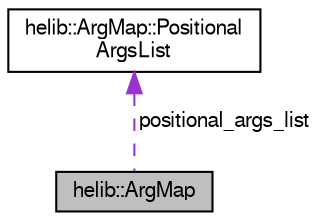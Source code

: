 digraph "helib::ArgMap"
{
  edge [fontname="FreeSans",fontsize="10",labelfontname="FreeSans",labelfontsize="10"];
  node [fontname="FreeSans",fontsize="10",shape=record];
  Node1 [label="helib::ArgMap",height=0.2,width=0.4,color="black", fillcolor="grey75", style="filled", fontcolor="black"];
  Node2 -> Node1 [dir="back",color="darkorchid3",fontsize="10",style="dashed",label=" positional_args_list" ];
  Node2 [label="helib::ArgMap::Positional\lArgsList",height=0.2,width=0.4,color="black", fillcolor="white", style="filled",URL="$classhelib_1_1_arg_map_1_1_positional_args_list.html"];
}
